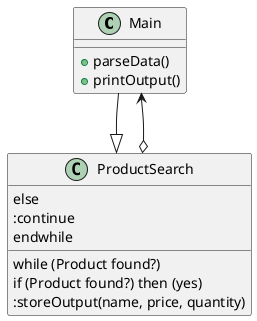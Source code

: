 @startuml
'https://plantuml.com/class-diagram

class Main {
    + parseData()
    + printOutput()
}

class ProductSearch {
    while (Product found?)
        if (Product found?) then (yes)
            :storeOutput(name, price, quantity)
        else
            :continue
    endwhile
}

Main --|> ProductSearch
Main <--o ProductSearch
@enduml